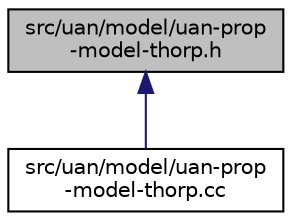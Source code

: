 digraph "src/uan/model/uan-prop-model-thorp.h"
{
 // LATEX_PDF_SIZE
  edge [fontname="Helvetica",fontsize="10",labelfontname="Helvetica",labelfontsize="10"];
  node [fontname="Helvetica",fontsize="10",shape=record];
  Node1 [label="src/uan/model/uan-prop\l-model-thorp.h",height=0.2,width=0.4,color="black", fillcolor="grey75", style="filled", fontcolor="black",tooltip=" "];
  Node1 -> Node2 [dir="back",color="midnightblue",fontsize="10",style="solid",fontname="Helvetica"];
  Node2 [label="src/uan/model/uan-prop\l-model-thorp.cc",height=0.2,width=0.4,color="black", fillcolor="white", style="filled",URL="$uan-prop-model-thorp_8cc.html",tooltip=" "];
}
